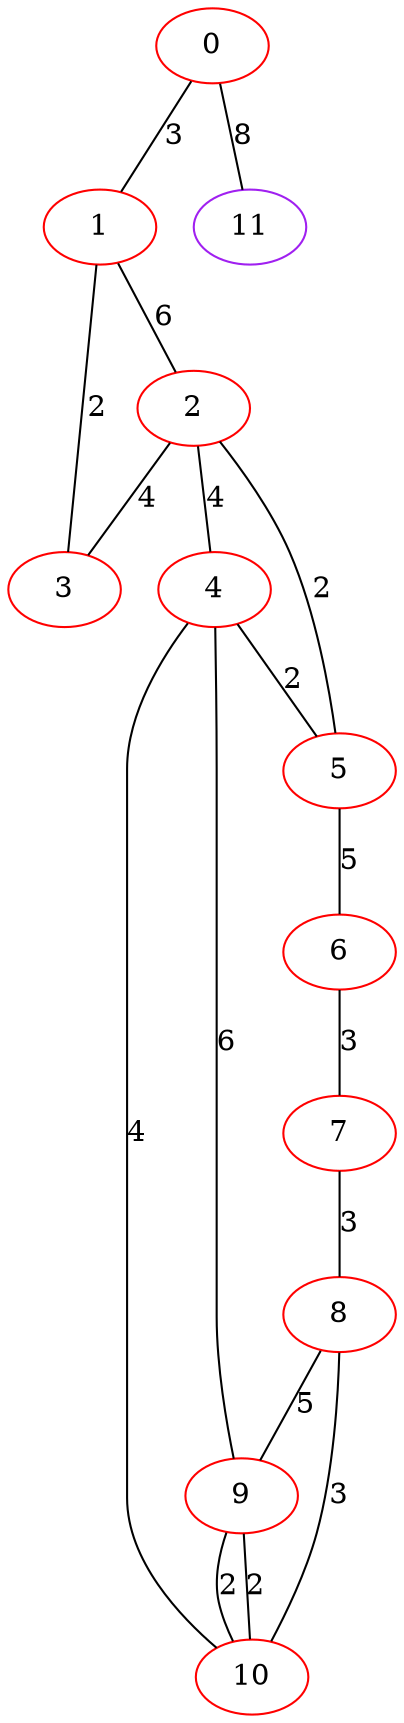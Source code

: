 graph "" {
0 [color=red, weight=1];
1 [color=red, weight=1];
2 [color=red, weight=1];
3 [color=red, weight=1];
4 [color=red, weight=1];
5 [color=red, weight=1];
6 [color=red, weight=1];
7 [color=red, weight=1];
8 [color=red, weight=1];
9 [color=red, weight=1];
10 [color=red, weight=1];
11 [color=purple, weight=4];
0 -- 1  [key=0, label=3];
0 -- 11  [key=0, label=8];
1 -- 2  [key=0, label=6];
1 -- 3  [key=0, label=2];
2 -- 3  [key=0, label=4];
2 -- 4  [key=0, label=4];
2 -- 5  [key=0, label=2];
4 -- 9  [key=0, label=6];
4 -- 10  [key=0, label=4];
4 -- 5  [key=0, label=2];
5 -- 6  [key=0, label=5];
6 -- 7  [key=0, label=3];
7 -- 8  [key=0, label=3];
8 -- 9  [key=0, label=5];
8 -- 10  [key=0, label=3];
9 -- 10  [key=0, label=2];
9 -- 10  [key=1, label=2];
}
